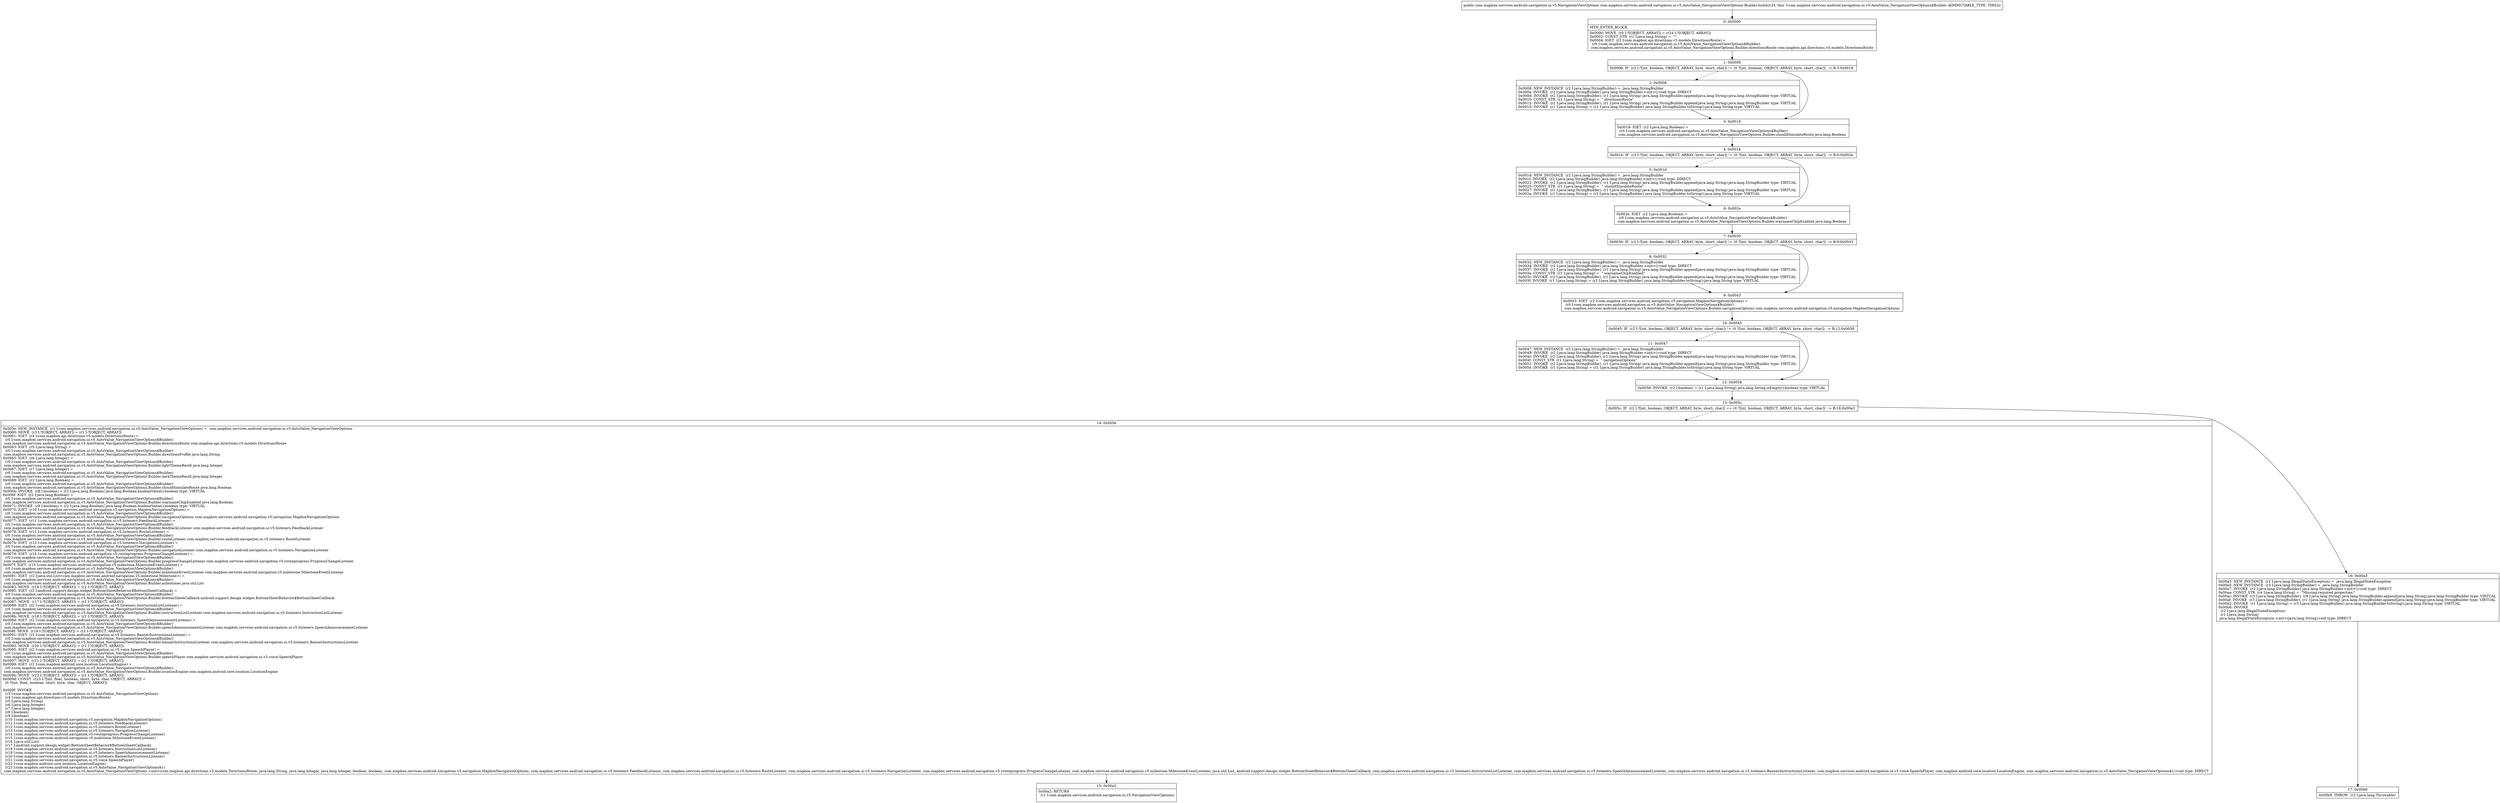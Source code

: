 digraph "CFG forcom.mapbox.services.android.navigation.ui.v5.AutoValue_NavigationViewOptions.Builder.build()Lcom\/mapbox\/services\/android\/navigation\/ui\/v5\/NavigationViewOptions;" {
Node_0 [shape=record,label="{0\:\ 0x0000|MTH_ENTER_BLOCK\l|0x0000: MOVE  (r0 I:?[OBJECT, ARRAY]) = (r24 I:?[OBJECT, ARRAY]) \l0x0002: CONST_STR  (r1 I:java.lang.String) =  \"\" \l0x0004: IGET  (r2 I:com.mapbox.api.directions.v5.models.DirectionsRoute) = \l  (r0 I:com.mapbox.services.android.navigation.ui.v5.AutoValue_NavigationViewOptions$Builder)\l com.mapbox.services.android.navigation.ui.v5.AutoValue_NavigationViewOptions.Builder.directionsRoute com.mapbox.api.directions.v5.models.DirectionsRoute \l}"];
Node_1 [shape=record,label="{1\:\ 0x0006|0x0006: IF  (r2 I:?[int, boolean, OBJECT, ARRAY, byte, short, char]) != (0 ?[int, boolean, OBJECT, ARRAY, byte, short, char])  \-\> B:3:0x0019 \l}"];
Node_2 [shape=record,label="{2\:\ 0x0008|0x0008: NEW_INSTANCE  (r2 I:java.lang.StringBuilder) =  java.lang.StringBuilder \l0x000a: INVOKE  (r2 I:java.lang.StringBuilder) java.lang.StringBuilder.\<init\>():void type: DIRECT \l0x000d: INVOKE  (r2 I:java.lang.StringBuilder), (r1 I:java.lang.String) java.lang.StringBuilder.append(java.lang.String):java.lang.StringBuilder type: VIRTUAL \l0x0010: CONST_STR  (r1 I:java.lang.String) =  \" directionsRoute\" \l0x0012: INVOKE  (r2 I:java.lang.StringBuilder), (r1 I:java.lang.String) java.lang.StringBuilder.append(java.lang.String):java.lang.StringBuilder type: VIRTUAL \l0x0015: INVOKE  (r1 I:java.lang.String) = (r2 I:java.lang.StringBuilder) java.lang.StringBuilder.toString():java.lang.String type: VIRTUAL \l}"];
Node_3 [shape=record,label="{3\:\ 0x0019|0x0019: IGET  (r2 I:java.lang.Boolean) = \l  (r0 I:com.mapbox.services.android.navigation.ui.v5.AutoValue_NavigationViewOptions$Builder)\l com.mapbox.services.android.navigation.ui.v5.AutoValue_NavigationViewOptions.Builder.shouldSimulateRoute java.lang.Boolean \l}"];
Node_4 [shape=record,label="{4\:\ 0x001b|0x001b: IF  (r2 I:?[int, boolean, OBJECT, ARRAY, byte, short, char]) != (0 ?[int, boolean, OBJECT, ARRAY, byte, short, char])  \-\> B:6:0x002e \l}"];
Node_5 [shape=record,label="{5\:\ 0x001d|0x001d: NEW_INSTANCE  (r2 I:java.lang.StringBuilder) =  java.lang.StringBuilder \l0x001f: INVOKE  (r2 I:java.lang.StringBuilder) java.lang.StringBuilder.\<init\>():void type: DIRECT \l0x0022: INVOKE  (r2 I:java.lang.StringBuilder), (r1 I:java.lang.String) java.lang.StringBuilder.append(java.lang.String):java.lang.StringBuilder type: VIRTUAL \l0x0025: CONST_STR  (r1 I:java.lang.String) =  \" shouldSimulateRoute\" \l0x0027: INVOKE  (r2 I:java.lang.StringBuilder), (r1 I:java.lang.String) java.lang.StringBuilder.append(java.lang.String):java.lang.StringBuilder type: VIRTUAL \l0x002a: INVOKE  (r1 I:java.lang.String) = (r2 I:java.lang.StringBuilder) java.lang.StringBuilder.toString():java.lang.String type: VIRTUAL \l}"];
Node_6 [shape=record,label="{6\:\ 0x002e|0x002e: IGET  (r2 I:java.lang.Boolean) = \l  (r0 I:com.mapbox.services.android.navigation.ui.v5.AutoValue_NavigationViewOptions$Builder)\l com.mapbox.services.android.navigation.ui.v5.AutoValue_NavigationViewOptions.Builder.waynameChipEnabled java.lang.Boolean \l}"];
Node_7 [shape=record,label="{7\:\ 0x0030|0x0030: IF  (r2 I:?[int, boolean, OBJECT, ARRAY, byte, short, char]) != (0 ?[int, boolean, OBJECT, ARRAY, byte, short, char])  \-\> B:9:0x0043 \l}"];
Node_8 [shape=record,label="{8\:\ 0x0032|0x0032: NEW_INSTANCE  (r2 I:java.lang.StringBuilder) =  java.lang.StringBuilder \l0x0034: INVOKE  (r2 I:java.lang.StringBuilder) java.lang.StringBuilder.\<init\>():void type: DIRECT \l0x0037: INVOKE  (r2 I:java.lang.StringBuilder), (r1 I:java.lang.String) java.lang.StringBuilder.append(java.lang.String):java.lang.StringBuilder type: VIRTUAL \l0x003a: CONST_STR  (r1 I:java.lang.String) =  \" waynameChipEnabled\" \l0x003c: INVOKE  (r2 I:java.lang.StringBuilder), (r1 I:java.lang.String) java.lang.StringBuilder.append(java.lang.String):java.lang.StringBuilder type: VIRTUAL \l0x003f: INVOKE  (r1 I:java.lang.String) = (r2 I:java.lang.StringBuilder) java.lang.StringBuilder.toString():java.lang.String type: VIRTUAL \l}"];
Node_9 [shape=record,label="{9\:\ 0x0043|0x0043: IGET  (r2 I:com.mapbox.services.android.navigation.v5.navigation.MapboxNavigationOptions) = \l  (r0 I:com.mapbox.services.android.navigation.ui.v5.AutoValue_NavigationViewOptions$Builder)\l com.mapbox.services.android.navigation.ui.v5.AutoValue_NavigationViewOptions.Builder.navigationOptions com.mapbox.services.android.navigation.v5.navigation.MapboxNavigationOptions \l}"];
Node_10 [shape=record,label="{10\:\ 0x0045|0x0045: IF  (r2 I:?[int, boolean, OBJECT, ARRAY, byte, short, char]) != (0 ?[int, boolean, OBJECT, ARRAY, byte, short, char])  \-\> B:12:0x0058 \l}"];
Node_11 [shape=record,label="{11\:\ 0x0047|0x0047: NEW_INSTANCE  (r2 I:java.lang.StringBuilder) =  java.lang.StringBuilder \l0x0049: INVOKE  (r2 I:java.lang.StringBuilder) java.lang.StringBuilder.\<init\>():void type: DIRECT \l0x004c: INVOKE  (r2 I:java.lang.StringBuilder), (r1 I:java.lang.String) java.lang.StringBuilder.append(java.lang.String):java.lang.StringBuilder type: VIRTUAL \l0x004f: CONST_STR  (r1 I:java.lang.String) =  \" navigationOptions\" \l0x0051: INVOKE  (r2 I:java.lang.StringBuilder), (r1 I:java.lang.String) java.lang.StringBuilder.append(java.lang.String):java.lang.StringBuilder type: VIRTUAL \l0x0054: INVOKE  (r1 I:java.lang.String) = (r2 I:java.lang.StringBuilder) java.lang.StringBuilder.toString():java.lang.String type: VIRTUAL \l}"];
Node_12 [shape=record,label="{12\:\ 0x0058|0x0058: INVOKE  (r2 I:boolean) = (r1 I:java.lang.String) java.lang.String.isEmpty():boolean type: VIRTUAL \l}"];
Node_13 [shape=record,label="{13\:\ 0x005c|0x005c: IF  (r2 I:?[int, boolean, OBJECT, ARRAY, byte, short, char]) == (0 ?[int, boolean, OBJECT, ARRAY, byte, short, char])  \-\> B:16:0x00a3 \l}"];
Node_14 [shape=record,label="{14\:\ 0x005e|0x005e: NEW_INSTANCE  (r1 I:com.mapbox.services.android.navigation.ui.v5.AutoValue_NavigationViewOptions) =  com.mapbox.services.android.navigation.ui.v5.AutoValue_NavigationViewOptions \l0x0060: MOVE  (r3 I:?[OBJECT, ARRAY]) = (r1 I:?[OBJECT, ARRAY]) \l0x0061: IGET  (r4 I:com.mapbox.api.directions.v5.models.DirectionsRoute) = \l  (r0 I:com.mapbox.services.android.navigation.ui.v5.AutoValue_NavigationViewOptions$Builder)\l com.mapbox.services.android.navigation.ui.v5.AutoValue_NavigationViewOptions.Builder.directionsRoute com.mapbox.api.directions.v5.models.DirectionsRoute \l0x0063: IGET  (r5 I:java.lang.String) = \l  (r0 I:com.mapbox.services.android.navigation.ui.v5.AutoValue_NavigationViewOptions$Builder)\l com.mapbox.services.android.navigation.ui.v5.AutoValue_NavigationViewOptions.Builder.directionsProfile java.lang.String \l0x0065: IGET  (r6 I:java.lang.Integer) = \l  (r0 I:com.mapbox.services.android.navigation.ui.v5.AutoValue_NavigationViewOptions$Builder)\l com.mapbox.services.android.navigation.ui.v5.AutoValue_NavigationViewOptions.Builder.lightThemeResId java.lang.Integer \l0x0067: IGET  (r7 I:java.lang.Integer) = \l  (r0 I:com.mapbox.services.android.navigation.ui.v5.AutoValue_NavigationViewOptions$Builder)\l com.mapbox.services.android.navigation.ui.v5.AutoValue_NavigationViewOptions.Builder.darkThemeResId java.lang.Integer \l0x0069: IGET  (r2 I:java.lang.Boolean) = \l  (r0 I:com.mapbox.services.android.navigation.ui.v5.AutoValue_NavigationViewOptions$Builder)\l com.mapbox.services.android.navigation.ui.v5.AutoValue_NavigationViewOptions.Builder.shouldSimulateRoute java.lang.Boolean \l0x006b: INVOKE  (r8 I:boolean) = (r2 I:java.lang.Boolean) java.lang.Boolean.booleanValue():boolean type: VIRTUAL \l0x006f: IGET  (r2 I:java.lang.Boolean) = \l  (r0 I:com.mapbox.services.android.navigation.ui.v5.AutoValue_NavigationViewOptions$Builder)\l com.mapbox.services.android.navigation.ui.v5.AutoValue_NavigationViewOptions.Builder.waynameChipEnabled java.lang.Boolean \l0x0071: INVOKE  (r9 I:boolean) = (r2 I:java.lang.Boolean) java.lang.Boolean.booleanValue():boolean type: VIRTUAL \l0x0075: IGET  (r10 I:com.mapbox.services.android.navigation.v5.navigation.MapboxNavigationOptions) = \l  (r0 I:com.mapbox.services.android.navigation.ui.v5.AutoValue_NavigationViewOptions$Builder)\l com.mapbox.services.android.navigation.ui.v5.AutoValue_NavigationViewOptions.Builder.navigationOptions com.mapbox.services.android.navigation.v5.navigation.MapboxNavigationOptions \l0x0077: IGET  (r11 I:com.mapbox.services.android.navigation.ui.v5.listeners.FeedbackListener) = \l  (r0 I:com.mapbox.services.android.navigation.ui.v5.AutoValue_NavigationViewOptions$Builder)\l com.mapbox.services.android.navigation.ui.v5.AutoValue_NavigationViewOptions.Builder.feedbackListener com.mapbox.services.android.navigation.ui.v5.listeners.FeedbackListener \l0x0079: IGET  (r12 I:com.mapbox.services.android.navigation.ui.v5.listeners.RouteListener) = \l  (r0 I:com.mapbox.services.android.navigation.ui.v5.AutoValue_NavigationViewOptions$Builder)\l com.mapbox.services.android.navigation.ui.v5.AutoValue_NavigationViewOptions.Builder.routeListener com.mapbox.services.android.navigation.ui.v5.listeners.RouteListener \l0x007b: IGET  (r13 I:com.mapbox.services.android.navigation.ui.v5.listeners.NavigationListener) = \l  (r0 I:com.mapbox.services.android.navigation.ui.v5.AutoValue_NavigationViewOptions$Builder)\l com.mapbox.services.android.navigation.ui.v5.AutoValue_NavigationViewOptions.Builder.navigationListener com.mapbox.services.android.navigation.ui.v5.listeners.NavigationListener \l0x007d: IGET  (r14 I:com.mapbox.services.android.navigation.v5.routeprogress.ProgressChangeListener) = \l  (r0 I:com.mapbox.services.android.navigation.ui.v5.AutoValue_NavigationViewOptions$Builder)\l com.mapbox.services.android.navigation.ui.v5.AutoValue_NavigationViewOptions.Builder.progressChangeListener com.mapbox.services.android.navigation.v5.routeprogress.ProgressChangeListener \l0x007f: IGET  (r15 I:com.mapbox.services.android.navigation.v5.milestone.MilestoneEventListener) = \l  (r0 I:com.mapbox.services.android.navigation.ui.v5.AutoValue_NavigationViewOptions$Builder)\l com.mapbox.services.android.navigation.ui.v5.AutoValue_NavigationViewOptions.Builder.milestoneEventListener com.mapbox.services.android.navigation.v5.milestone.MilestoneEventListener \l0x0081: IGET  (r2 I:java.util.List\<com.mapbox.services.android.navigation.v5.milestone.Milestone\>) = \l  (r0 I:com.mapbox.services.android.navigation.ui.v5.AutoValue_NavigationViewOptions$Builder)\l com.mapbox.services.android.navigation.ui.v5.AutoValue_NavigationViewOptions.Builder.milestones java.util.List \l0x0083: MOVE  (r16 I:?[OBJECT, ARRAY]) = (r2 I:?[OBJECT, ARRAY]) \l0x0085: IGET  (r2 I:android.support.design.widget.BottomSheetBehavior$BottomSheetCallback) = \l  (r0 I:com.mapbox.services.android.navigation.ui.v5.AutoValue_NavigationViewOptions$Builder)\l com.mapbox.services.android.navigation.ui.v5.AutoValue_NavigationViewOptions.Builder.bottomSheetCallback android.support.design.widget.BottomSheetBehavior$BottomSheetCallback \l0x0087: MOVE  (r17 I:?[OBJECT, ARRAY]) = (r2 I:?[OBJECT, ARRAY]) \l0x0089: IGET  (r2 I:com.mapbox.services.android.navigation.ui.v5.listeners.InstructionListListener) = \l  (r0 I:com.mapbox.services.android.navigation.ui.v5.AutoValue_NavigationViewOptions$Builder)\l com.mapbox.services.android.navigation.ui.v5.AutoValue_NavigationViewOptions.Builder.instructionListListener com.mapbox.services.android.navigation.ui.v5.listeners.InstructionListListener \l0x008b: MOVE  (r18 I:?[OBJECT, ARRAY]) = (r2 I:?[OBJECT, ARRAY]) \l0x008d: IGET  (r2 I:com.mapbox.services.android.navigation.ui.v5.listeners.SpeechAnnouncementListener) = \l  (r0 I:com.mapbox.services.android.navigation.ui.v5.AutoValue_NavigationViewOptions$Builder)\l com.mapbox.services.android.navigation.ui.v5.AutoValue_NavigationViewOptions.Builder.speechAnnouncementListener com.mapbox.services.android.navigation.ui.v5.listeners.SpeechAnnouncementListener \l0x008f: MOVE  (r19 I:?[OBJECT, ARRAY]) = (r2 I:?[OBJECT, ARRAY]) \l0x0091: IGET  (r2 I:com.mapbox.services.android.navigation.ui.v5.listeners.BannerInstructionsListener) = \l  (r0 I:com.mapbox.services.android.navigation.ui.v5.AutoValue_NavigationViewOptions$Builder)\l com.mapbox.services.android.navigation.ui.v5.AutoValue_NavigationViewOptions.Builder.bannerInstructionsListener com.mapbox.services.android.navigation.ui.v5.listeners.BannerInstructionsListener \l0x0093: MOVE  (r20 I:?[OBJECT, ARRAY]) = (r2 I:?[OBJECT, ARRAY]) \l0x0095: IGET  (r2 I:com.mapbox.services.android.navigation.ui.v5.voice.SpeechPlayer) = \l  (r0 I:com.mapbox.services.android.navigation.ui.v5.AutoValue_NavigationViewOptions$Builder)\l com.mapbox.services.android.navigation.ui.v5.AutoValue_NavigationViewOptions.Builder.speechPlayer com.mapbox.services.android.navigation.ui.v5.voice.SpeechPlayer \l0x0097: MOVE  (r21 I:?[OBJECT, ARRAY]) = (r2 I:?[OBJECT, ARRAY]) \l0x0099: IGET  (r2 I:com.mapbox.android.core.location.LocationEngine) = \l  (r0 I:com.mapbox.services.android.navigation.ui.v5.AutoValue_NavigationViewOptions$Builder)\l com.mapbox.services.android.navigation.ui.v5.AutoValue_NavigationViewOptions.Builder.locationEngine com.mapbox.android.core.location.LocationEngine \l0x009b: MOVE  (r22 I:?[OBJECT, ARRAY]) = (r2 I:?[OBJECT, ARRAY]) \l0x009d: CONST  (r23 I:?[int, float, boolean, short, byte, char, OBJECT, ARRAY]) = \l  (0 ?[int, float, boolean, short, byte, char, OBJECT, ARRAY])\l \l0x009f: INVOKE  \l  (r3 I:com.mapbox.services.android.navigation.ui.v5.AutoValue_NavigationViewOptions)\l  (r4 I:com.mapbox.api.directions.v5.models.DirectionsRoute)\l  (r5 I:java.lang.String)\l  (r6 I:java.lang.Integer)\l  (r7 I:java.lang.Integer)\l  (r8 I:boolean)\l  (r9 I:boolean)\l  (r10 I:com.mapbox.services.android.navigation.v5.navigation.MapboxNavigationOptions)\l  (r11 I:com.mapbox.services.android.navigation.ui.v5.listeners.FeedbackListener)\l  (r12 I:com.mapbox.services.android.navigation.ui.v5.listeners.RouteListener)\l  (r13 I:com.mapbox.services.android.navigation.ui.v5.listeners.NavigationListener)\l  (r14 I:com.mapbox.services.android.navigation.v5.routeprogress.ProgressChangeListener)\l  (r15 I:com.mapbox.services.android.navigation.v5.milestone.MilestoneEventListener)\l  (r16 I:java.util.List)\l  (r17 I:android.support.design.widget.BottomSheetBehavior$BottomSheetCallback)\l  (r18 I:com.mapbox.services.android.navigation.ui.v5.listeners.InstructionListListener)\l  (r19 I:com.mapbox.services.android.navigation.ui.v5.listeners.SpeechAnnouncementListener)\l  (r20 I:com.mapbox.services.android.navigation.ui.v5.listeners.BannerInstructionsListener)\l  (r21 I:com.mapbox.services.android.navigation.ui.v5.voice.SpeechPlayer)\l  (r22 I:com.mapbox.android.core.location.LocationEngine)\l  (r23 I:com.mapbox.services.android.navigation.ui.v5.AutoValue_NavigationViewOptions$1)\l com.mapbox.services.android.navigation.ui.v5.AutoValue_NavigationViewOptions.\<init\>(com.mapbox.api.directions.v5.models.DirectionsRoute, java.lang.String, java.lang.Integer, java.lang.Integer, boolean, boolean, com.mapbox.services.android.navigation.v5.navigation.MapboxNavigationOptions, com.mapbox.services.android.navigation.ui.v5.listeners.FeedbackListener, com.mapbox.services.android.navigation.ui.v5.listeners.RouteListener, com.mapbox.services.android.navigation.ui.v5.listeners.NavigationListener, com.mapbox.services.android.navigation.v5.routeprogress.ProgressChangeListener, com.mapbox.services.android.navigation.v5.milestone.MilestoneEventListener, java.util.List, android.support.design.widget.BottomSheetBehavior$BottomSheetCallback, com.mapbox.services.android.navigation.ui.v5.listeners.InstructionListListener, com.mapbox.services.android.navigation.ui.v5.listeners.SpeechAnnouncementListener, com.mapbox.services.android.navigation.ui.v5.listeners.BannerInstructionsListener, com.mapbox.services.android.navigation.ui.v5.voice.SpeechPlayer, com.mapbox.android.core.location.LocationEngine, com.mapbox.services.android.navigation.ui.v5.AutoValue_NavigationViewOptions$1):void type: DIRECT \l}"];
Node_15 [shape=record,label="{15\:\ 0x00a2|0x00a2: RETURN  \l  (r1 I:com.mapbox.services.android.navigation.ui.v5.NavigationViewOptions)\l \l}"];
Node_16 [shape=record,label="{16\:\ 0x00a3|0x00a3: NEW_INSTANCE  (r2 I:java.lang.IllegalStateException) =  java.lang.IllegalStateException \l0x00a5: NEW_INSTANCE  (r3 I:java.lang.StringBuilder) =  java.lang.StringBuilder \l0x00a7: INVOKE  (r3 I:java.lang.StringBuilder) java.lang.StringBuilder.\<init\>():void type: DIRECT \l0x00aa: CONST_STR  (r4 I:java.lang.String) =  \"Missing required properties:\" \l0x00ac: INVOKE  (r3 I:java.lang.StringBuilder), (r4 I:java.lang.String) java.lang.StringBuilder.append(java.lang.String):java.lang.StringBuilder type: VIRTUAL \l0x00af: INVOKE  (r3 I:java.lang.StringBuilder), (r1 I:java.lang.String) java.lang.StringBuilder.append(java.lang.String):java.lang.StringBuilder type: VIRTUAL \l0x00b2: INVOKE  (r1 I:java.lang.String) = (r3 I:java.lang.StringBuilder) java.lang.StringBuilder.toString():java.lang.String type: VIRTUAL \l0x00b6: INVOKE  \l  (r2 I:java.lang.IllegalStateException)\l  (r1 I:java.lang.String)\l java.lang.IllegalStateException.\<init\>(java.lang.String):void type: DIRECT \l}"];
Node_17 [shape=record,label="{17\:\ 0x00b9|0x00b9: THROW  (r2 I:java.lang.Throwable) \l}"];
MethodNode[shape=record,label="{public com.mapbox.services.android.navigation.ui.v5.NavigationViewOptions com.mapbox.services.android.navigation.ui.v5.AutoValue_NavigationViewOptions.Builder.build((r24 'this' I:com.mapbox.services.android.navigation.ui.v5.AutoValue_NavigationViewOptions$Builder A[IMMUTABLE_TYPE, THIS])) }"];
MethodNode -> Node_0;
Node_0 -> Node_1;
Node_1 -> Node_2[style=dashed];
Node_1 -> Node_3;
Node_2 -> Node_3;
Node_3 -> Node_4;
Node_4 -> Node_5[style=dashed];
Node_4 -> Node_6;
Node_5 -> Node_6;
Node_6 -> Node_7;
Node_7 -> Node_8[style=dashed];
Node_7 -> Node_9;
Node_8 -> Node_9;
Node_9 -> Node_10;
Node_10 -> Node_11[style=dashed];
Node_10 -> Node_12;
Node_11 -> Node_12;
Node_12 -> Node_13;
Node_13 -> Node_14[style=dashed];
Node_13 -> Node_16;
Node_14 -> Node_15;
Node_16 -> Node_17;
}

